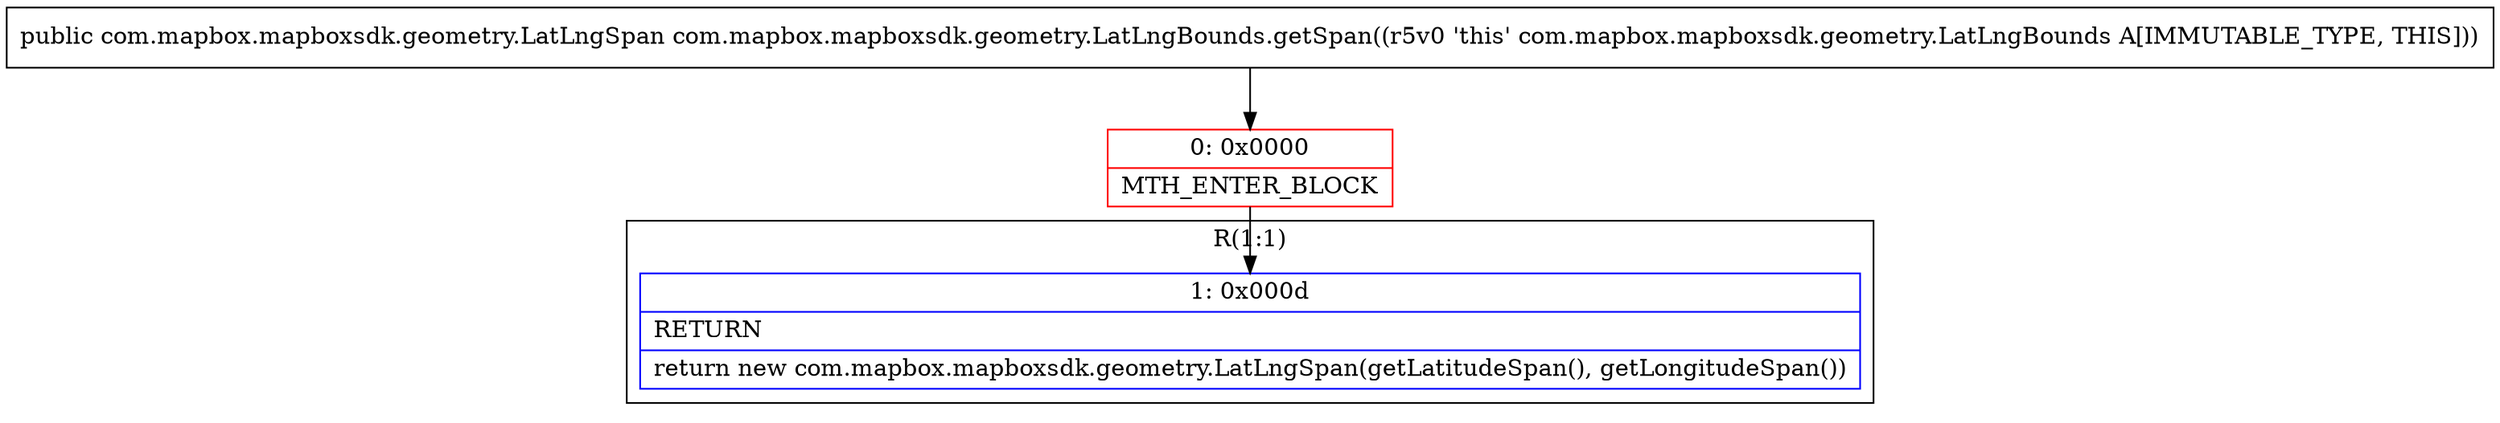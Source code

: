 digraph "CFG forcom.mapbox.mapboxsdk.geometry.LatLngBounds.getSpan()Lcom\/mapbox\/mapboxsdk\/geometry\/LatLngSpan;" {
subgraph cluster_Region_477136524 {
label = "R(1:1)";
node [shape=record,color=blue];
Node_1 [shape=record,label="{1\:\ 0x000d|RETURN\l|return new com.mapbox.mapboxsdk.geometry.LatLngSpan(getLatitudeSpan(), getLongitudeSpan())\l}"];
}
Node_0 [shape=record,color=red,label="{0\:\ 0x0000|MTH_ENTER_BLOCK\l}"];
MethodNode[shape=record,label="{public com.mapbox.mapboxsdk.geometry.LatLngSpan com.mapbox.mapboxsdk.geometry.LatLngBounds.getSpan((r5v0 'this' com.mapbox.mapboxsdk.geometry.LatLngBounds A[IMMUTABLE_TYPE, THIS])) }"];
MethodNode -> Node_0;
Node_0 -> Node_1;
}

